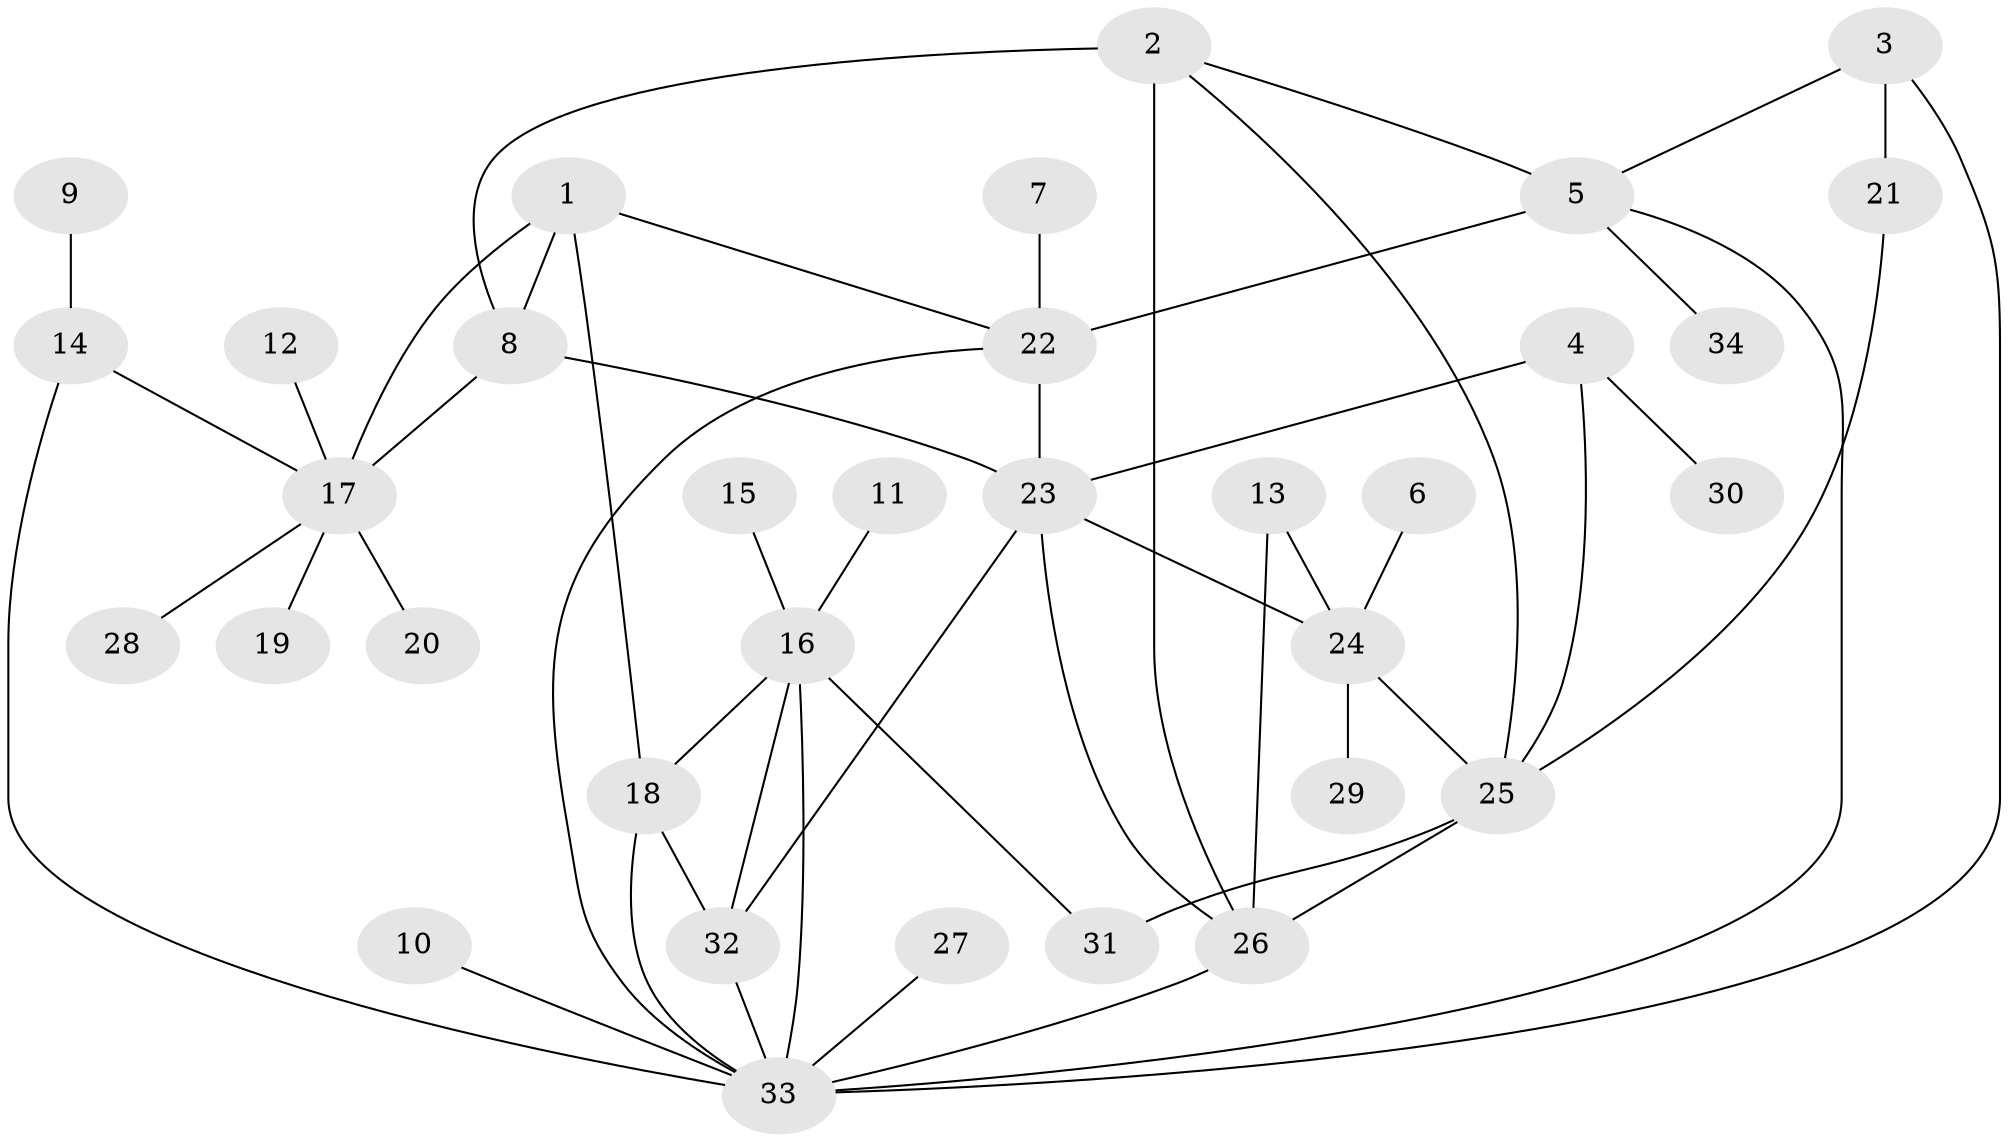 // original degree distribution, {4: 0.04819277108433735, 10: 0.024096385542168676, 7: 0.04819277108433735, 5: 0.04819277108433735, 6: 0.03614457831325301, 9: 0.012048192771084338, 3: 0.0963855421686747, 11: 0.012048192771084338, 8: 0.012048192771084338, 1: 0.5060240963855421, 2: 0.1566265060240964}
// Generated by graph-tools (version 1.1) at 2025/37/03/04/25 23:37:35]
// undirected, 34 vertices, 52 edges
graph export_dot {
  node [color=gray90,style=filled];
  1;
  2;
  3;
  4;
  5;
  6;
  7;
  8;
  9;
  10;
  11;
  12;
  13;
  14;
  15;
  16;
  17;
  18;
  19;
  20;
  21;
  22;
  23;
  24;
  25;
  26;
  27;
  28;
  29;
  30;
  31;
  32;
  33;
  34;
  1 -- 8 [weight=2.0];
  1 -- 17 [weight=2.0];
  1 -- 18 [weight=1.0];
  1 -- 22 [weight=1.0];
  2 -- 5 [weight=1.0];
  2 -- 8 [weight=1.0];
  2 -- 25 [weight=1.0];
  2 -- 26 [weight=2.0];
  3 -- 5 [weight=1.0];
  3 -- 21 [weight=1.0];
  3 -- 33 [weight=1.0];
  4 -- 23 [weight=1.0];
  4 -- 25 [weight=1.0];
  4 -- 30 [weight=1.0];
  5 -- 22 [weight=4.0];
  5 -- 33 [weight=1.0];
  5 -- 34 [weight=1.0];
  6 -- 24 [weight=1.0];
  7 -- 22 [weight=1.0];
  8 -- 17 [weight=1.0];
  8 -- 23 [weight=1.0];
  9 -- 14 [weight=1.0];
  10 -- 33 [weight=1.0];
  11 -- 16 [weight=1.0];
  12 -- 17 [weight=1.0];
  13 -- 24 [weight=1.0];
  13 -- 26 [weight=1.0];
  14 -- 17 [weight=1.0];
  14 -- 33 [weight=1.0];
  15 -- 16 [weight=1.0];
  16 -- 18 [weight=1.0];
  16 -- 31 [weight=1.0];
  16 -- 32 [weight=1.0];
  16 -- 33 [weight=1.0];
  17 -- 19 [weight=1.0];
  17 -- 20 [weight=1.0];
  17 -- 28 [weight=1.0];
  18 -- 32 [weight=1.0];
  18 -- 33 [weight=1.0];
  21 -- 25 [weight=1.0];
  22 -- 23 [weight=1.0];
  22 -- 33 [weight=1.0];
  23 -- 24 [weight=3.0];
  23 -- 26 [weight=1.0];
  23 -- 32 [weight=1.0];
  24 -- 25 [weight=1.0];
  24 -- 29 [weight=1.0];
  25 -- 26 [weight=2.0];
  25 -- 31 [weight=1.0];
  26 -- 33 [weight=1.0];
  27 -- 33 [weight=1.0];
  32 -- 33 [weight=1.0];
}
